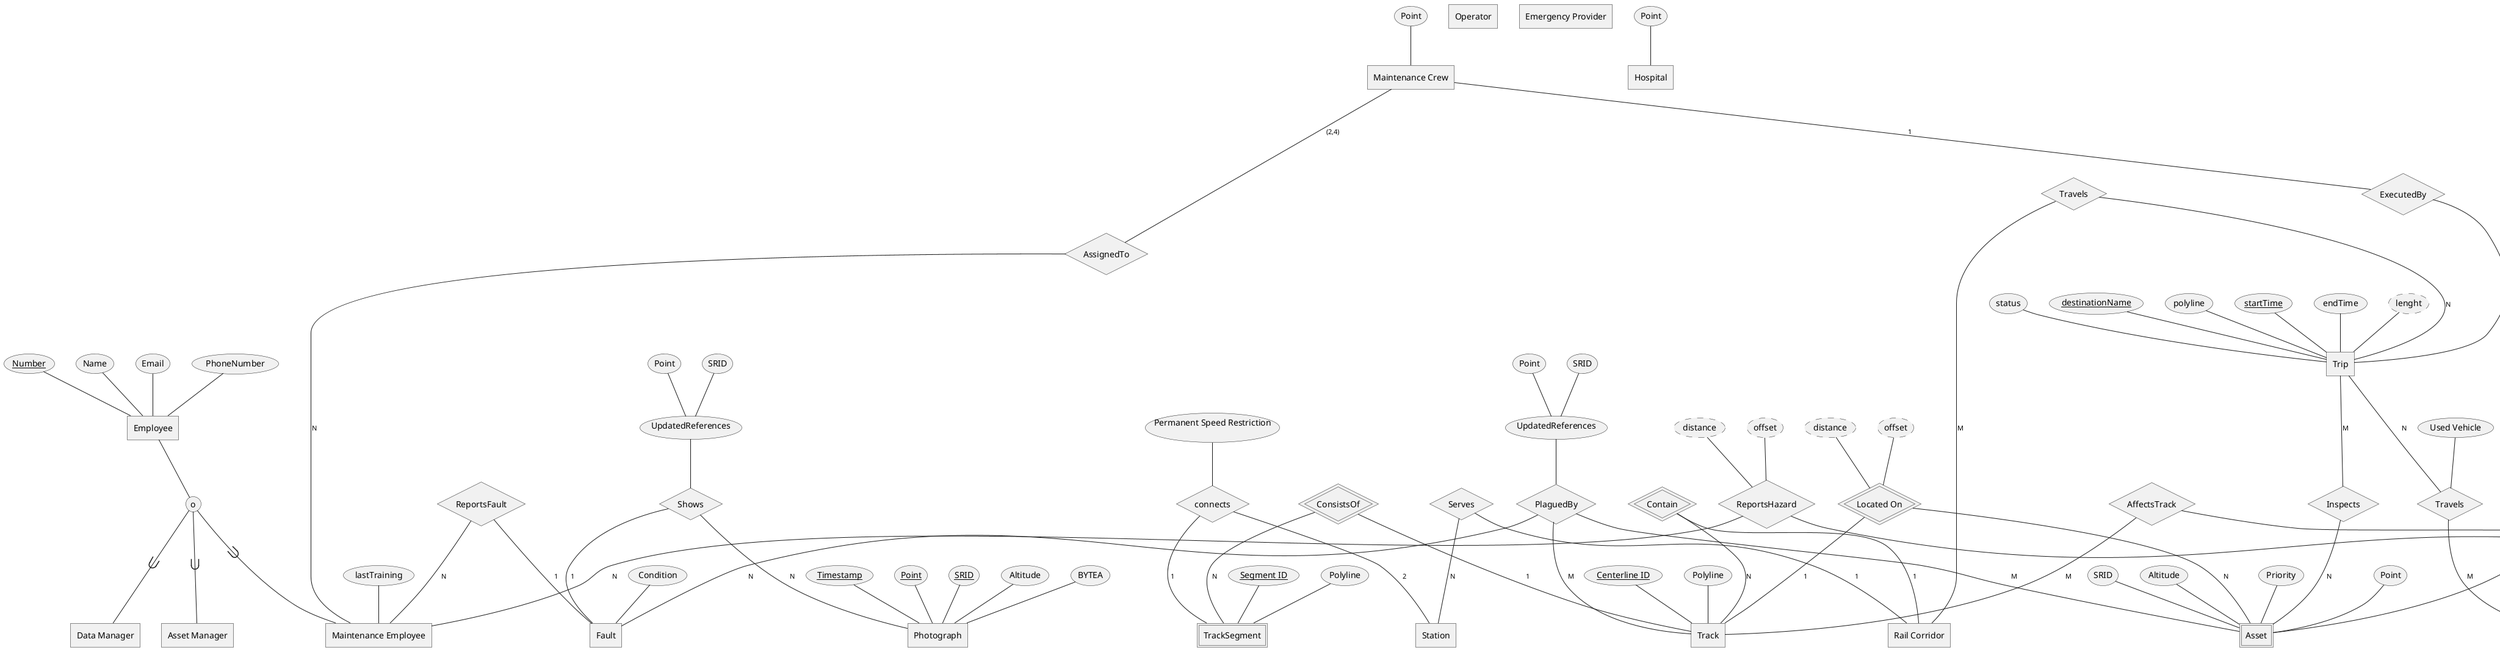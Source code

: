 @startchen

entity Employee {
    Number <<key>>
    Name
    Email
    PhoneNumber
}

entity "Data Manager" as DM {

}

entity "Maintenance Employee" as ME {
    lastTraining
}

entity "Asset Manager" as AM {
}

entity Operator {
}

entity "Emergency Provider" as EP {
}

entity Photograph <<multi>> {
               Timestamp <<key>>
               Point <<key>>
               SRID <<key>>
               Altitude
               BYTEA
}

entity Fault {
    Condition

relationship Shows {
    UpdatedReferences {
        Point
        SRID
    }
}

Shows -N- Photograph
Shows -1- Fault
' <<identifying>> ???
relationship ReportsFault  {
}

ReportsFault -N- ME
ReportsFault -1- Fault

relationship PlaguedBy {
    UpdatedReferences {
            Point
            SRID
    }
}

entity TrackSegment <<weak>> {
    Polyline
    Segment ID <<key>>
}

entity Track {
    Polyline
    Centerline ID <<key>>
}

relationship ConsistsOf <<identifying>> {
}

ConsistsOf -N- TrackSegment
ConsistsOf -1- Track


entity Asset <<weak>> {
    Point
    SRID
    Altitude
    Priority
}

PlaguedBy -N- Fault
PlaguedBy -M- Asset
PlaguedBy -M- Track

relationship ReportsHazard {
    distance <<derived>>
    offset <<derived>>
}

entity Hazard {
    Description
    Type
    Polygon
    SRID
    Altitude
}

ReportsHazard -N- ME
ReportsHazard -1- Hazard

relationship AffectsAsset {
}

AffectsAsset -N- Hazard
AffectsAsset -M- Asset

relationship AffectsTrack {
}
AffectsTrack -N- Hazard
AffectsTrack -M- Track

entity Station {
}

relationship connects {
    Permanent Speed Restriction
}

connects -2- Station
connects -1- TrackSegment

relationship "Located On" as LocatedOn <<identifying>> {
    distance <<derived>>
    offset <<derived>>
}
LocatedOn -N- Asset
LocatedOn -1- Track

entity "Rail Corridor" as Corridor {
}

relationship Serves {
}

Serves -N- Station
Serves -1- Corridor

relationship "Contain" as PartOf <<identifying>> {
}

PartOf -N- Track
PartOf -1- Corridor

entity "Maintenance Crew" as Crew {
    Point
}

Employee ->- o { DM, ME, AM }

entity RoadSegments {
    Polyline
    Level of Service
}

relationship Connects{
}

Connects -N- RoadSegments
Connects -M- RoadSegments

entity Trip {
    status
    destinationName <<key>>
    polyline
    startTime <<key>>
    endTime
    lenght <<derived>>
}

relationship Travels {
    Used Vehicle

}


Trip -N- Travels
Travels -M- RoadSegments

relationship "Travels" as TravelTrack {
}

TravelTrack -N- Trip
TravelTrack -M- Corridor

relationship Inspects {
}

Inspects -N- Asset
Trip -M- Inspects

relationship ExecutedBy {
}

ExecutedBy -M- Trip
Crew -1- ExecutedBy

relationship AssignedTo {
}

Crew -(2,4)- AssignedTo
AssignedTo -N- ME

entity Hospital {
    Point
}

@endchen
